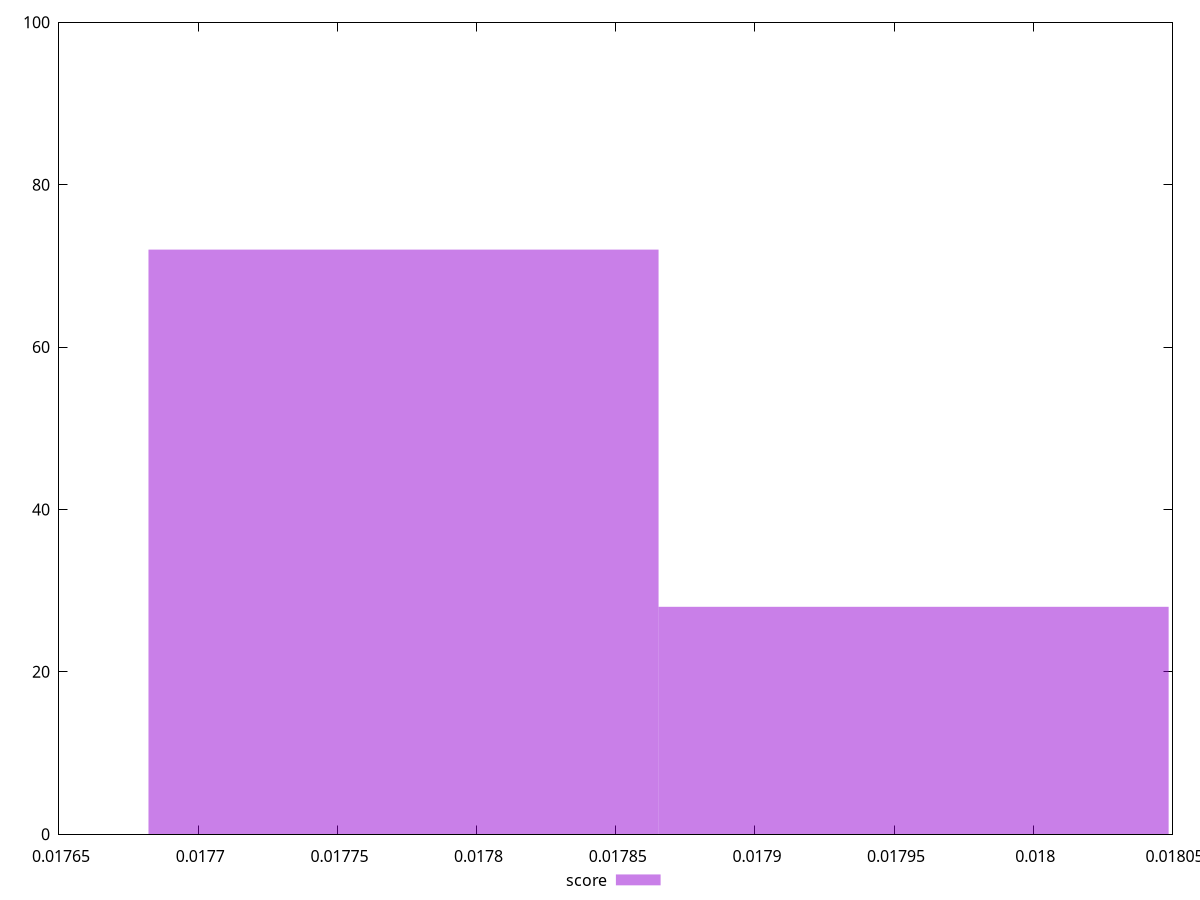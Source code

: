 reset
set terminal svg size 640, 490 enhanced background rgb 'white'
set output "report_00007_2020-12-11T15:55:29.892Z/total-byte-weight/samples/pages+cached+nointeractive/score/histogram.svg"

$score <<EOF
0.01795699535145365 28
0.017773760705010244 72
EOF

set key outside below
set boxwidth 0.00018323464644340459
set yrange [0:100]
set style fill transparent solid 0.5 noborder

plot \
  $score title "score" with boxes, \


reset